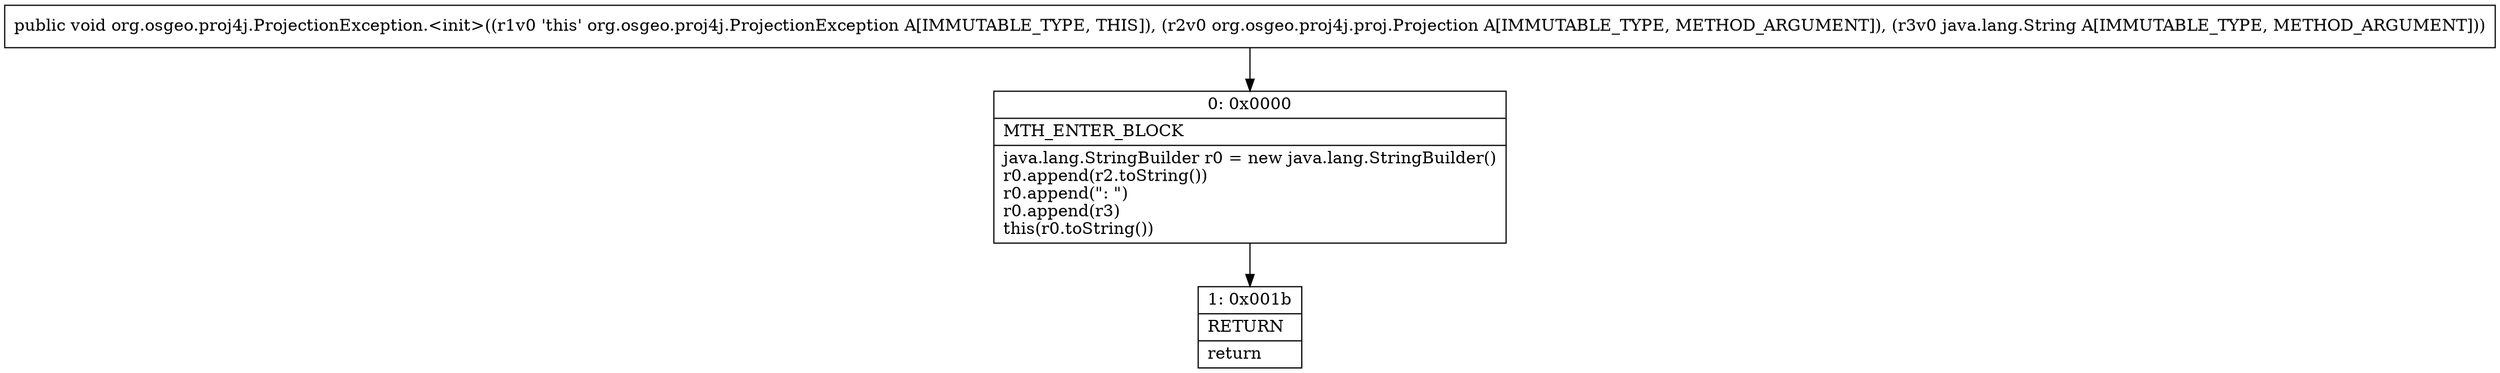 digraph "CFG fororg.osgeo.proj4j.ProjectionException.\<init\>(Lorg\/osgeo\/proj4j\/proj\/Projection;Ljava\/lang\/String;)V" {
Node_0 [shape=record,label="{0\:\ 0x0000|MTH_ENTER_BLOCK\l|java.lang.StringBuilder r0 = new java.lang.StringBuilder()\lr0.append(r2.toString())\lr0.append(\": \")\lr0.append(r3)\lthis(r0.toString())\l}"];
Node_1 [shape=record,label="{1\:\ 0x001b|RETURN\l|return\l}"];
MethodNode[shape=record,label="{public void org.osgeo.proj4j.ProjectionException.\<init\>((r1v0 'this' org.osgeo.proj4j.ProjectionException A[IMMUTABLE_TYPE, THIS]), (r2v0 org.osgeo.proj4j.proj.Projection A[IMMUTABLE_TYPE, METHOD_ARGUMENT]), (r3v0 java.lang.String A[IMMUTABLE_TYPE, METHOD_ARGUMENT])) }"];
MethodNode -> Node_0;
Node_0 -> Node_1;
}

